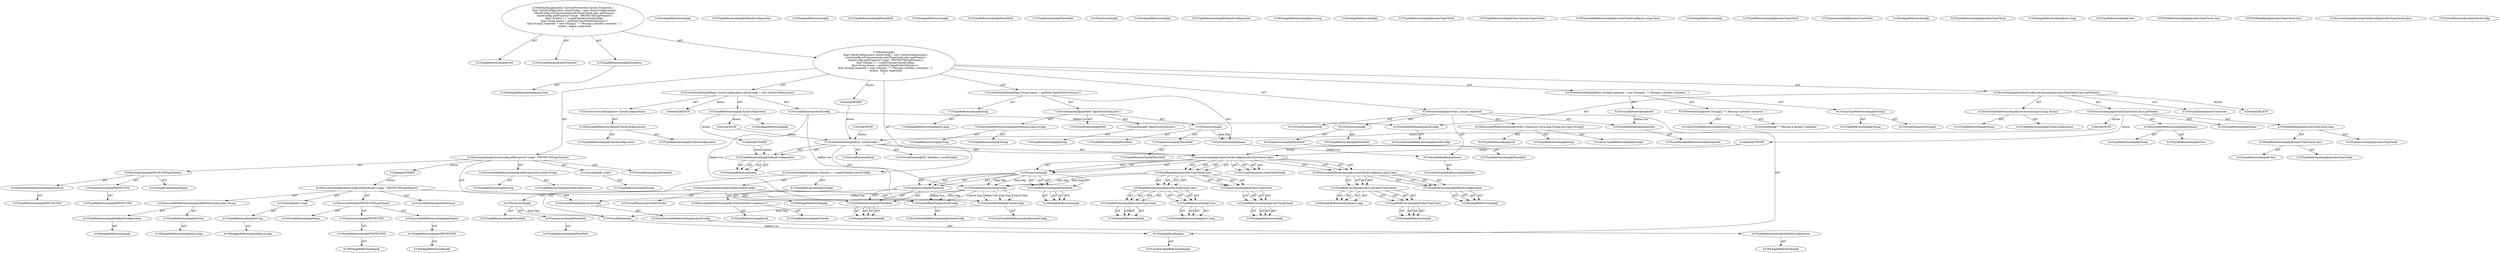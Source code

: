 digraph "testProtected#?" {
0 [label="2:CtTypeReferenceImpl@void" shape=ellipse]
1 [label="2:CtVirtualElement@testProtected" shape=ellipse]
2 [label="2:CtTypeReferenceImpl@Exception" shape=ellipse]
3 [label="2:CtPackageReferenceImpl@java.lang" shape=ellipse]
4 [label="3:CtTypeReferenceImpl@CheckConfiguration" shape=ellipse]
5 [label="3:CtPackageReferenceImpl@" shape=ellipse]
6 [label="3:CtExecutableReferenceImpl@CheckConfiguration()" shape=ellipse]
7 [label="3:CtTypeReferenceImpl@CheckConfiguration" shape=ellipse]
8 [label="3:CtTypeReferenceImpl@CheckConfiguration" shape=ellipse]
9 [label="3:CtConstructorCallImpl@new CheckConfiguration()" shape=ellipse]
10 [label="3:CtVirtualElement@checkConfig" shape=ellipse]
11 [label="3:CtLocalVariableImpl@final CheckConfiguration checkConfig = new CheckConfiguration()" shape=ellipse]
12 [label="4:CtExecutableReferenceImpl@setClassname(java.lang.String)" shape=ellipse]
13 [label="4:CtTypeReferenceImpl@CheckConfiguration" shape=ellipse]
14 [label="4:CtTypeReferenceImpl@String" shape=ellipse]
15 [label="4:CtVirtualElement@setClassname" shape=ellipse]
16 [label="4:CtVariableReadImpl@checkConfig" shape=ellipse]
17 [label="4:CtLocalVariableReferenceImpl@checkConfig" shape=ellipse]
18 [label="4:CtExecutableReferenceImpl@getName()" shape=ellipse]
19 [label="4:CtTypeReferenceImpl@Class" shape=ellipse]
20 [label="4:CtTypeReferenceImpl@String" shape=ellipse]
21 [label="4:CtVirtualElement@getName" shape=ellipse]
22 [label="4:CtFieldReferenceImpl@JavadocTypeCheck.class" shape=ellipse]
23 [label="4:CtTypeReferenceImpl@JavadocTypeCheck" shape=ellipse]
24 [label="4:CtTypeReferenceImpl@Class" shape=ellipse]
25 [label="4:CtFieldReadImpl@JavadocTypeCheck.class" shape=ellipse]
26 [label="4:CtTypeAccessImpl@JavadocTypeCheck" shape=ellipse]
27 [label="4:CtInvocationImpl@JavadocTypeCheck.class.getName()" shape=ellipse]
28 [label="4:CtInvocationImpl@checkConfig.setClassname(JavadocTypeCheck.class.getName())" shape=ellipse]
29 [label="5:CtExecutableReferenceImpl@addProperty(java.lang.String)" shape=ellipse]
30 [label="5:CtTypeReferenceImpl@CheckConfiguration" shape=ellipse]
31 [label="5:CtTypeReferenceImpl@String" shape=ellipse]
32 [label="5:CtVirtualElement@addProperty" shape=ellipse]
33 [label="5:CtVariableReadImpl@checkConfig" shape=ellipse]
34 [label="5:CtLocalVariableReferenceImpl@checkConfig" shape=ellipse]
35 [label="5:CtLiteralImpl@\"scope\"" shape=ellipse]
36 [label="5:CtTypeReferenceImpl@String" shape=ellipse]
37 [label="5:CtExecutableReferenceImpl@getName()" shape=ellipse]
38 [label="5:CtTypeReferenceImpl@PROTECTED" shape=ellipse]
39 [label="5:CtVirtualElement@getName" shape=ellipse]
40 [label="5:CtTypeAccessImpl@PROTECTED" shape=ellipse]
41 [label="5:CtTypeReferenceImpl@PROTECTED" shape=ellipse]
42 [label="5:CtInvocationImpl@PROTECTED.getName()" shape=ellipse]
43 [label="5:CtInvocationImpl@checkConfig.addProperty(\"scope\", PROTECTED.getName())" shape=ellipse]
44 [label="6:CtTypeReferenceImpl@Checker" shape=ellipse]
45 [label="6:CtPackageReferenceImpl@" shape=ellipse]
46 [label="6:CtExecutableReferenceImpl@createChecker(<unknown>)" shape=ellipse]
47 [label="6:CtTypeReferenceImpl@Checker" shape=ellipse]
48 [label="6:CtTypeReferenceImpl@null" shape=ellipse]
49 [label="6:CtVirtualElement@createChecker" shape=ellipse]
50 [label="6:CtTypeAccessImpl@PlaceHold" shape=ellipse]
51 [label="6:CtTypeReferenceImpl@PlaceHold" shape=ellipse]
52 [label="6:CtThisAccessImpl@" shape=ellipse]
53 [label="6:CtTypeReferenceImpl@PlaceHold" shape=ellipse]
54 [label="6:CtVariableReadImpl@checkConfig" shape=ellipse]
55 [label="6:CtLocalVariableReferenceImpl@checkConfig" shape=ellipse]
56 [label="6:CtInvocationImpl@createChecker(checkConfig)" shape=ellipse]
57 [label="6:CtVirtualElement@c" shape=ellipse]
58 [label="6:CtLocalVariableImpl@final Checker c = createChecker(checkConfig)" shape=ellipse]
59 [label="7:CtTypeReferenceImpl@String" shape=ellipse]
60 [label="7:CtPackageReferenceImpl@java.lang" shape=ellipse]
61 [label="7:CtExecutableReferenceImpl@getPath(java.lang.String)" shape=ellipse]
62 [label="7:CtTypeReferenceImpl@String" shape=ellipse]
63 [label="7:CtTypeReferenceImpl@String" shape=ellipse]
64 [label="7:CtVirtualElement@getPath" shape=ellipse]
65 [label="7:CtTypeAccessImpl@PlaceHold" shape=ellipse]
66 [label="7:CtTypeReferenceImpl@PlaceHold" shape=ellipse]
67 [label="7:CtThisAccessImpl@" shape=ellipse]
68 [label="7:CtTypeReferenceImpl@PlaceHold" shape=ellipse]
69 [label="7:CtLiteralImpl@\"InputPublicOnly.java\"" shape=ellipse]
70 [label="7:CtTypeReferenceImpl@String" shape=ellipse]
71 [label="7:CtInvocationImpl@getPath(\"InputPublicOnly.java\")" shape=ellipse]
72 [label="7:CtVirtualElement@fname" shape=ellipse]
73 [label="7:CtLocalVariableImpl@final String fname = getPath(\"InputPublicOnly.java\")" shape=ellipse]
74 [label="8:CtVirtualElement@String[]" shape=ellipse]
75 [label="8:CtArrayTypeReferenceImpl@String[]" shape=ellipse]
76 [label="8:CtTypeReferenceImpl@String" shape=ellipse]
77 [label="8:CtNewArrayImpl@new String[]\{ \"7: Missing a Javadoc comment.\" \}" shape=ellipse]
78 [label="8:CtArrayTypeReferenceImpl@String[]" shape=ellipse]
79 [label="8:CtLiteralImpl@\"7: Missing a Javadoc comment.\"" shape=ellipse]
80 [label="8:CtVirtualElement@expected" shape=ellipse]
81 [label="8:CtLocalVariableImpl@final String[] expected = new String[]\{ \"7: Missing a Javadoc comment.\" \}" shape=ellipse]
82 [label="9:CtExecutableReferenceImpl@verify(<unknown>,java.lang.String,java.lang.String[])" shape=ellipse]
83 [label="9:CtTypeReferenceImpl@null" shape=ellipse]
84 [label="9:CtTypeReferenceImpl@String" shape=ellipse]
85 [label="9:CtArrayTypeReferenceImpl@String[]" shape=ellipse]
86 [label="9:CtVirtualElement@verify" shape=ellipse]
87 [label="9:CtTypeAccessImpl@PlaceHold" shape=ellipse]
88 [label="9:CtTypeReferenceImpl@PlaceHold" shape=ellipse]
89 [label="9:CtThisAccessImpl@" shape=ellipse]
90 [label="9:CtTypeReferenceImpl@PlaceHold" shape=ellipse]
91 [label="9:CtVariableReadImpl@c" shape=ellipse]
92 [label="9:CtLocalVariableReferenceImpl@c" shape=ellipse]
93 [label="9:CtVariableReadImpl@fname" shape=ellipse]
94 [label="9:CtLocalVariableReferenceImpl@fname" shape=ellipse]
95 [label="9:CtVariableReadImpl@expected" shape=ellipse]
96 [label="9:CtLocalVariableReferenceImpl@expected" shape=ellipse]
97 [label="9:CtInvocationImpl@verify(c, fname, expected)" shape=ellipse]
98 [label="2:CtBlockImpl@\{
    final CheckConfiguration checkConfig = new CheckConfiguration();
    checkConfig.setClassname(JavadocTypeCheck.class.getName());
    checkConfig.addProperty(\"scope\", PROTECTED.getName());
    final Checker c = createChecker(checkConfig);
    final String fname = getPath(\"InputPublicOnly.java\");
    final String[] expected = new String[]\{ \"7: Missing a Javadoc comment.\" \};
    verify(c, fname, expected);
\}" shape=ellipse]
99 [label="2:CtMethodImpl@public void testProtected() throws Exception \{
    final CheckConfiguration checkConfig = new CheckConfiguration();
    checkConfig.setClassname(JavadocTypeCheck.class.getName());
    checkConfig.addProperty(\"scope\", PROTECTED.getName());
    final Checker c = createChecker(checkConfig);
    final String fname = getPath(\"InputPublicOnly.java\");
    final String[] expected = new String[]\{ \"7: Missing a Javadoc comment.\" \};
    verify(c, fname, expected);
\}" shape=ellipse]
100 [label="5:Update@UPDATE" shape=ellipse]
101 [label="4:CtPackageReferenceImpl@" shape=ellipse]
102 [label="4:CtTypeReferenceImpl@DefaultConfiguration" shape=ellipse]
103 [label="4:CtLocalVariableReferenceImpl@checkConfig" shape=ellipse]
104 [label="4:CtVariableReadImpl@checkConfig" shape=ellipse]
105 [label="4:CtPackageReferenceImpl@" shape=ellipse]
106 [label="4:CtTypeReferenceImpl@DefaultConfiguration" shape=ellipse]
107 [label="4:CtPackageReferenceImpl@java.lang" shape=ellipse]
108 [label="4:CtTypeReferenceImpl@String" shape=ellipse]
109 [label="4:CtExecutableReferenceImpl@addAttribute(java.lang.String)" shape=ellipse]
110 [label="4:CtPackageReferenceImpl@java.lang" shape=ellipse]
111 [label="4:CtTypeReferenceImpl@String" shape=ellipse]
112 [label="4:CtLiteralImpl@\"scope\"" shape=ellipse]
113 [label="4:CtPackageReferenceImpl@" shape=ellipse]
114 [label="4:CtTypeReferenceImpl@PROTECTED" shape=ellipse]
115 [label="4:CtTypeAccessImpl@PROTECTED" shape=ellipse]
116 [label="4:CtPackageReferenceImpl@" shape=ellipse]
117 [label="4:CtTypeReferenceImpl@PROTECTED" shape=ellipse]
118 [label="4:CtExecutableReferenceImpl@getName()" shape=ellipse]
119 [label="4:CtInvocationImpl@PROTECTED.getName()" shape=ellipse]
120 [label="4:CtVirtualElement@getName" shape=ellipse]
121 [label="4:CtInvocationImpl@checkConfig.addAttribute(\"scope\", PROTECTED.getName())" shape=ellipse]
122 [label="4:CtVirtualElement@addAttribute" shape=ellipse]
123 [label="3:Update@UPDATE" shape=ellipse]
124 [label="3:CtPackageReferenceImpl@" shape=ellipse]
125 [label="3:CtTypeReferenceImpl@DefaultConfiguration" shape=ellipse]
126 [label="4:Update@UPDATE" shape=ellipse]
127 [label="3:CtPackageReferenceImpl@" shape=ellipse]
128 [label="3:CtTypeReferenceImpl@PlaceHold" shape=ellipse]
129 [label="3:CtPackageReferenceImpl@" shape=ellipse]
130 [label="3:CtTypeReferenceImpl@PlaceHold" shape=ellipse]
131 [label="3:CtTypeAccessImpl@PlaceHold" shape=ellipse]
132 [label="3:CtThisAccessImpl@" shape=ellipse]
133 [label="3:CtPackageReferenceImpl@" shape=ellipse]
134 [label="3:CtTypeReferenceImpl@DefaultConfiguration" shape=ellipse]
135 [label="3:CtPackageReferenceImpl@java.lang" shape=ellipse]
136 [label="3:CtPackageReferenceImpl@" shape=ellipse]
137 [label="3:CtTypeReferenceImpl@JavadocTypeCheck" shape=ellipse]
138 [label="3:CtTypeReferenceImpl@Class<JavadocTypeCheck>" shape=ellipse]
139 [label="3:CtExecutableReferenceImpl@createCheckConfig(java.lang.Class)" shape=ellipse]
140 [label="3:CtPackageReferenceImpl@" shape=ellipse]
141 [label="3:CtTypeReferenceImpl@JavadocTypeCheck" shape=ellipse]
142 [label="3:CtTypeAccessImpl@JavadocTypeCheck" shape=ellipse]
143 [label="3:CtPackageReferenceImpl@" shape=ellipse]
144 [label="3:CtTypeReferenceImpl@JavadocTypeCheck" shape=ellipse]
145 [label="3:CtPackageReferenceImpl@java.lang" shape=ellipse]
146 [label="3:CtTypeReferenceImpl@Class" shape=ellipse]
147 [label="3:CtFieldReferenceImpl@JavadocTypeCheck.class" shape=ellipse]
148 [label="3:CtFieldReadImpl@JavadocTypeCheck.class" shape=ellipse]
149 [label="3:CtInvocationImpl@createCheckConfig(JavadocTypeCheck.class)" shape=ellipse]
150 [label="3:CtVirtualElement@createCheckConfig" shape=ellipse]
151 [label="3:Delete@DELETE" shape=ellipse]
152 [label="4:Delete@DELETE" shape=ellipse]
153 [label="3:Insert@INSERT" shape=ellipse]
154 [label="3:CtPackageReferenceImpl@" shape=ellipse]
155 [label="3:CtTypeReferenceImpl@DefaultConfiguration" shape=ellipse]
156 [label="3:CtPackageReferenceImpl@" shape=ellipse]
157 [label="3:CtTypeReferenceImpl@PlaceHold" shape=ellipse]
158 [label="3:CtPackageReferenceImpl@" shape=ellipse]
159 [label="3:CtTypeReferenceImpl@PlaceHold" shape=ellipse]
160 [label="3:CtTypeAccessImpl@PlaceHold" shape=ellipse]
161 [label="3:CtThisAccessImpl@" shape=ellipse]
162 [label="3:CtPackageReferenceImpl@" shape=ellipse]
163 [label="3:CtTypeReferenceImpl@DefaultConfiguration" shape=ellipse]
164 [label="3:CtPackageReferenceImpl@java.lang" shape=ellipse]
165 [label="3:CtPackageReferenceImpl@" shape=ellipse]
166 [label="3:CtTypeReferenceImpl@JavadocTypeCheck" shape=ellipse]
167 [label="3:CtTypeReferenceImpl@Class<JavadocTypeCheck>" shape=ellipse]
168 [label="3:CtExecutableReferenceImpl@createCheckConfig(java.lang.Class)" shape=ellipse]
169 [label="3:CtPackageReferenceImpl@" shape=ellipse]
170 [label="3:CtTypeReferenceImpl@JavadocTypeCheck" shape=ellipse]
171 [label="3:CtTypeAccessImpl@JavadocTypeCheck" shape=ellipse]
172 [label="3:CtPackageReferenceImpl@" shape=ellipse]
173 [label="3:CtTypeReferenceImpl@JavadocTypeCheck" shape=ellipse]
174 [label="3:CtPackageReferenceImpl@java.lang" shape=ellipse]
175 [label="3:CtTypeReferenceImpl@Class" shape=ellipse]
176 [label="3:CtFieldReferenceImpl@JavadocTypeCheck.class" shape=ellipse]
177 [label="3:CtFieldReadImpl@JavadocTypeCheck.class" shape=ellipse]
178 [label="3:CtInvocationImpl@createCheckConfig(JavadocTypeCheck.class)" shape=ellipse]
179 [label="3:CtVirtualElement@createCheckConfig" shape=ellipse]
180 [label="3:CtLocalVariableImpl@final  checkConfig = " shape=ellipse]
181 [label="3:CtVirtualElement@checkConfig" shape=ellipse]
182 [label="3:CtVirtualElement@VE: Modifiers_LocalVariable" shape=ellipse]
183 [label="3:CtVirtualElement@final" shape=ellipse]
184 [label="3:Move@MOVE" shape=ellipse]
185 [label="3:Move@MOVE" shape=ellipse]
186 [label="4:Move@MOVE" shape=ellipse]
2 -> 3 [label="AST"];
4 -> 5 [label="AST"];
4 -> 123 [label="Action"];
4 -> 184 [label="Action"];
6 -> 7 [label="AST"];
6 -> 8 [label="AST"];
9 -> 6 [label="AST"];
10 -> 16 [label="Define-Use"];
10 -> 33 [label="Define-Use"];
10 -> 54 [label="Define-Use"];
11 -> 10 [label="AST"];
11 -> 4 [label="AST"];
11 -> 9 [label="AST"];
11 -> 151 [label="Action"];
12 -> 13 [label="AST"];
12 -> 14 [label="AST"];
16 -> 17 [label="AST"];
18 -> 19 [label="AST"];
18 -> 20 [label="AST"];
22 -> 23 [label="AST"];
22 -> 24 [label="AST"];
25 -> 26 [label="AST"];
25 -> 22 [label="AST"];
27 -> 21 [label="AST"];
27 -> 25 [label="AST"];
27 -> 18 [label="AST"];
27 -> 126 [label="Action"];
27 -> 186 [label="Action"];
28 -> 15 [label="AST"];
28 -> 16 [label="AST"];
28 -> 12 [label="AST"];
28 -> 27 [label="AST"];
28 -> 152 [label="Action"];
29 -> 30 [label="AST"];
29 -> 31 [label="AST"];
33 -> 34 [label="AST"];
35 -> 36 [label="AST"];
37 -> 38 [label="AST"];
40 -> 41 [label="AST"];
42 -> 39 [label="AST"];
42 -> 40 [label="AST"];
42 -> 37 [label="AST"];
43 -> 32 [label="AST"];
43 -> 33 [label="AST"];
43 -> 29 [label="AST"];
43 -> 35 [label="AST"];
43 -> 42 [label="AST"];
43 -> 100 [label="Action"];
44 -> 45 [label="AST"];
46 -> 47 [label="AST"];
46 -> 48 [label="AST"];
50 -> 51 [label="AST"];
52 -> 53 [label="AST"];
52 -> 50 [label="AST"];
52 -> 57 [label="Data Dep"];
54 -> 55 [label="AST"];
54 -> 57 [label="Data Dep"];
56 -> 49 [label="AST"];
56 -> 52 [label="AST"];
56 -> 46 [label="AST"];
56 -> 54 [label="AST"];
57 -> 91 [label="Define-Use"];
58 -> 57 [label="AST"];
58 -> 44 [label="AST"];
58 -> 56 [label="AST"];
59 -> 60 [label="AST"];
61 -> 62 [label="AST"];
61 -> 63 [label="AST"];
65 -> 66 [label="AST"];
67 -> 68 [label="AST"];
67 -> 65 [label="AST"];
67 -> 72 [label="Data Dep"];
69 -> 70 [label="AST"];
71 -> 64 [label="AST"];
71 -> 67 [label="AST"];
71 -> 61 [label="AST"];
71 -> 69 [label="AST"];
72 -> 93 [label="Define-Use"];
73 -> 72 [label="AST"];
73 -> 59 [label="AST"];
73 -> 71 [label="AST"];
75 -> 74 [label="AST"];
75 -> 76 [label="AST"];
77 -> 78 [label="AST"];
77 -> 79 [label="AST"];
80 -> 95 [label="Define-Use"];
81 -> 80 [label="AST"];
81 -> 75 [label="AST"];
81 -> 77 [label="AST"];
82 -> 83 [label="AST"];
82 -> 84 [label="AST"];
82 -> 85 [label="AST"];
87 -> 88 [label="AST"];
89 -> 90 [label="AST"];
89 -> 87 [label="AST"];
91 -> 92 [label="AST"];
93 -> 94 [label="AST"];
95 -> 96 [label="AST"];
97 -> 86 [label="AST"];
97 -> 89 [label="AST"];
97 -> 82 [label="AST"];
97 -> 91 [label="AST"];
97 -> 93 [label="AST"];
97 -> 95 [label="AST"];
98 -> 11 [label="AST"];
98 -> 28 [label="AST"];
98 -> 43 [label="AST"];
98 -> 58 [label="AST"];
98 -> 73 [label="AST"];
98 -> 81 [label="AST"];
98 -> 97 [label="AST"];
98 -> 153 [label="Action"];
99 -> 1 [label="AST"];
99 -> 0 [label="AST"];
99 -> 2 [label="AST"];
99 -> 98 [label="AST"];
100 -> 121 [label="Action"];
102 -> 101 [label="AST"];
103 -> 102 [label="AST"];
104 -> 103 [label="AST"];
106 -> 105 [label="AST"];
108 -> 107 [label="AST"];
109 -> 106 [label="AST"];
109 -> 108 [label="AST"];
111 -> 110 [label="AST"];
112 -> 111 [label="AST"];
114 -> 113 [label="AST"];
115 -> 114 [label="AST"];
117 -> 116 [label="AST"];
118 -> 117 [label="AST"];
119 -> 120 [label="AST"];
119 -> 115 [label="AST"];
119 -> 118 [label="AST"];
121 -> 122 [label="AST"];
121 -> 104 [label="AST"];
121 -> 109 [label="AST"];
121 -> 112 [label="AST"];
121 -> 119 [label="AST"];
123 -> 155 [label="Action"];
123 -> 155 [label="Action"];
155 -> 154 [label="AST"];
155 -> 154 [label="AST"];
126 -> 178 [label="Action"];
126 -> 178 [label="Action"];
157 -> 156 [label="AST"];
157 -> 156 [label="AST"];
159 -> 158 [label="AST"];
159 -> 158 [label="AST"];
160 -> 159 [label="AST"];
160 -> 159 [label="AST"];
161 -> 157 [label="AST"];
161 -> 157 [label="AST"];
161 -> 160 [label="AST"];
161 -> 160 [label="AST"];
161 -> 181 [label="Data Dep"];
163 -> 162 [label="AST"];
163 -> 162 [label="AST"];
166 -> 165 [label="AST"];
166 -> 165 [label="AST"];
167 -> 164 [label="AST"];
167 -> 164 [label="AST"];
167 -> 166 [label="AST"];
167 -> 166 [label="AST"];
168 -> 163 [label="AST"];
168 -> 163 [label="AST"];
168 -> 167 [label="AST"];
168 -> 167 [label="AST"];
170 -> 169 [label="AST"];
170 -> 169 [label="AST"];
171 -> 170 [label="AST"];
171 -> 170 [label="AST"];
173 -> 172 [label="AST"];
173 -> 172 [label="AST"];
175 -> 174 [label="AST"];
175 -> 174 [label="AST"];
176 -> 173 [label="AST"];
176 -> 173 [label="AST"];
176 -> 175 [label="AST"];
176 -> 175 [label="AST"];
177 -> 171 [label="AST"];
177 -> 171 [label="AST"];
177 -> 176 [label="AST"];
177 -> 176 [label="AST"];
177 -> 181 [label="Data Dep"];
178 -> 179 [label="AST"];
178 -> 179 [label="AST"];
178 -> 161 [label="AST"];
178 -> 161 [label="AST"];
178 -> 168 [label="AST"];
178 -> 168 [label="AST"];
178 -> 177 [label="AST"];
178 -> 177 [label="AST"];
153 -> 180 [label="Action"];
155 -> 154 [label="AST"];
155 -> 154 [label="AST"];
157 -> 156 [label="AST"];
157 -> 156 [label="AST"];
159 -> 158 [label="AST"];
159 -> 158 [label="AST"];
160 -> 159 [label="AST"];
160 -> 159 [label="AST"];
161 -> 157 [label="AST"];
161 -> 157 [label="AST"];
161 -> 160 [label="AST"];
161 -> 160 [label="AST"];
161 -> 181 [label="Data Dep"];
163 -> 162 [label="AST"];
163 -> 162 [label="AST"];
166 -> 165 [label="AST"];
166 -> 165 [label="AST"];
167 -> 164 [label="AST"];
167 -> 164 [label="AST"];
167 -> 166 [label="AST"];
167 -> 166 [label="AST"];
168 -> 163 [label="AST"];
168 -> 163 [label="AST"];
168 -> 167 [label="AST"];
168 -> 167 [label="AST"];
170 -> 169 [label="AST"];
170 -> 169 [label="AST"];
171 -> 170 [label="AST"];
171 -> 170 [label="AST"];
173 -> 172 [label="AST"];
173 -> 172 [label="AST"];
175 -> 174 [label="AST"];
175 -> 174 [label="AST"];
176 -> 173 [label="AST"];
176 -> 173 [label="AST"];
176 -> 175 [label="AST"];
176 -> 175 [label="AST"];
177 -> 171 [label="AST"];
177 -> 171 [label="AST"];
177 -> 176 [label="AST"];
177 -> 176 [label="AST"];
177 -> 181 [label="Data Dep"];
178 -> 179 [label="AST"];
178 -> 179 [label="AST"];
178 -> 161 [label="AST"];
178 -> 161 [label="AST"];
178 -> 168 [label="AST"];
178 -> 168 [label="AST"];
178 -> 177 [label="AST"];
178 -> 177 [label="AST"];
180 -> 181 [label="AST"];
180 -> 155 [label="AST"];
180 -> 155 [label="AST"];
180 -> 178 [label="AST"];
180 -> 178 [label="AST"];
180 -> 182 [label="AST"];
180 -> 183 [label="AST"];
181 -> 104 [label="Define-Use"];
181 -> 33 [label="Define-Use"];
181 -> 33 [label="Data Dep"];
181 -> 33 [label="Control Dep"];
181 -> 54 [label="Define-Use"];
181 -> 54 [label="Data Dep"];
181 -> 54 [label="Control Dep"];
184 -> 180 [label="Action"];
185 -> 180 [label="Action"];
186 -> 180 [label="Action"];
}